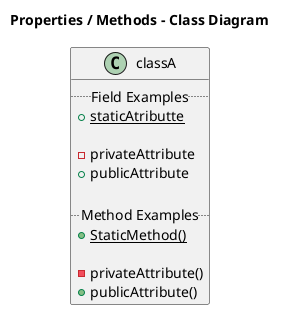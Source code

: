 @startuml

title Properties / Methods - Class Diagram

class classA {
  .. Field Examples ..
+{static} staticAtributte

- privateAttribute
+ publicAttribute

  .. Method Examples ..
+{static} StaticMethod()

- privateAttribute()
+ publicAttribute()
}

@enduml
